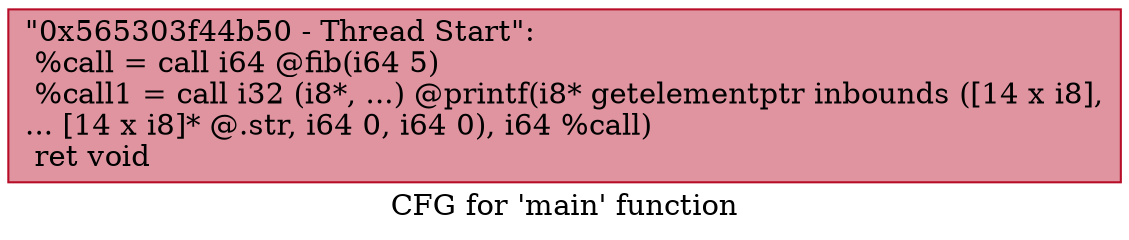 digraph "CFG for 'main' function" {
	label="CFG for 'main' function";

	Node0x565303f44b50 [shape=record,color="#b70d28ff", style=filled, fillcolor="#b70d2870",label="{\"0x565303f44b50 - Thread Start\":\l  %call = call i64 @fib(i64 5)\l  %call1 = call i32 (i8*, ...) @printf(i8* getelementptr inbounds ([14 x i8],\l... [14 x i8]* @.str, i64 0, i64 0), i64 %call)\l  ret void\l}"];
}
